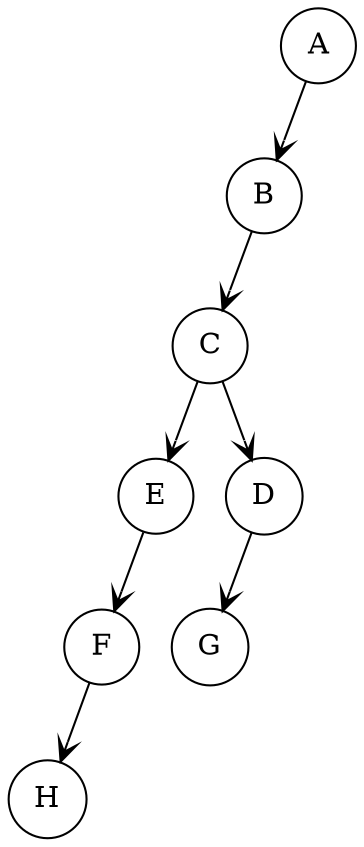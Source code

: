 digraph G {
    graph [nodesep=0.1]
    node [shape=circle]
    edge [arrowhead=vee]
    
    A -> B
    A [group=A]
    _A [group=A label="", width=0, style=invis]
    A -> _A [style=invis]
    B -> C
    B [group=B]
    _B [group=B label="", width=0, style=invis]
    B -> _B [style=invis]
    C -> E
    C -> D
    E -> F
    E [group=E]
    _E [group=E label="", width=0, style=invis]
    E -> _E [style=invis]
    F -> H
    F [group=F]
    _F [group=F label="", width=0, style=invis]
    F -> _F [style=invis]
    D -> G
    D [group=D]
    _D [group=D label="", width=0, style=invis]
    D -> _D [style=invis]

}